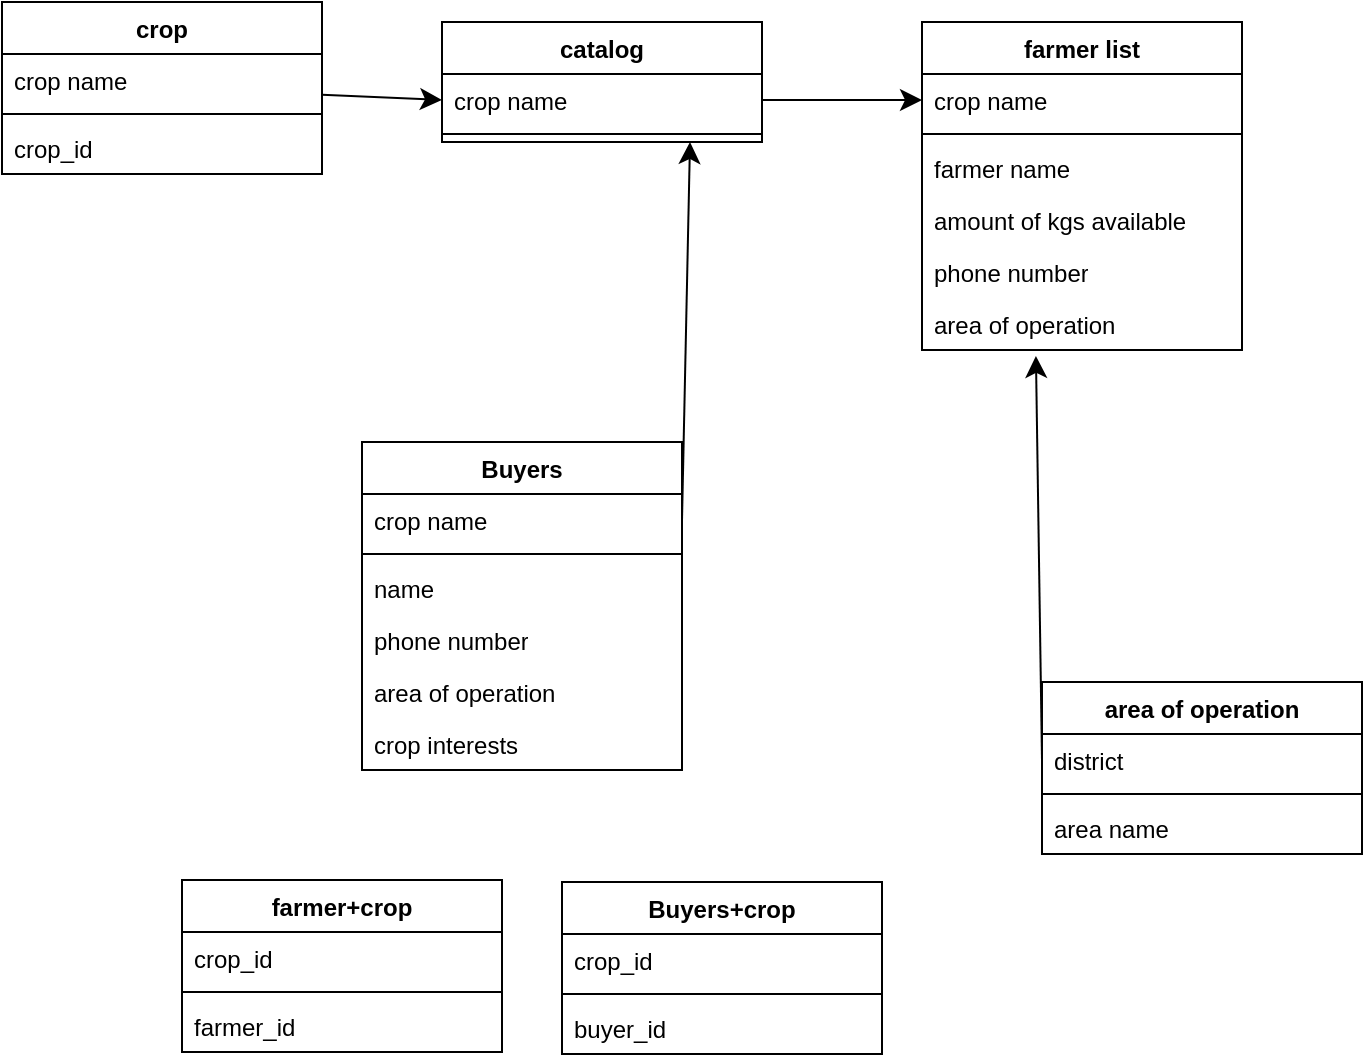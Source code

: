 <mxfile version="26.0.6">
  <diagram id="C5RBs43oDa-KdzZeNtuy" name="Page-1">
    <mxGraphModel dx="1354" dy="690" grid="1" gridSize="10" guides="1" tooltips="1" connect="1" arrows="1" fold="1" page="1" pageScale="1" pageWidth="827" pageHeight="1169" math="0" shadow="0">
      <root>
        <mxCell id="WIyWlLk6GJQsqaUBKTNV-0" />
        <mxCell id="WIyWlLk6GJQsqaUBKTNV-1" parent="WIyWlLk6GJQsqaUBKTNV-0" />
        <mxCell id="BB7S9RoaIjG6SHfwjaQ--17" value="catalog" style="swimlane;fontStyle=1;align=center;verticalAlign=top;childLayout=stackLayout;horizontal=1;startSize=26;horizontalStack=0;resizeParent=1;resizeParentMax=0;resizeLast=0;collapsible=1;marginBottom=0;whiteSpace=wrap;html=1;" parent="WIyWlLk6GJQsqaUBKTNV-1" vertex="1">
          <mxGeometry x="240" y="70" width="160" height="60" as="geometry" />
        </mxCell>
        <mxCell id="BB7S9RoaIjG6SHfwjaQ--18" value="crop name" style="text;strokeColor=none;fillColor=none;align=left;verticalAlign=top;spacingLeft=4;spacingRight=4;overflow=hidden;rotatable=0;points=[[0,0.5],[1,0.5]];portConstraint=eastwest;whiteSpace=wrap;html=1;" parent="BB7S9RoaIjG6SHfwjaQ--17" vertex="1">
          <mxGeometry y="26" width="160" height="26" as="geometry" />
        </mxCell>
        <mxCell id="BB7S9RoaIjG6SHfwjaQ--19" value="" style="line;strokeWidth=1;fillColor=none;align=left;verticalAlign=middle;spacingTop=-1;spacingLeft=3;spacingRight=3;rotatable=0;labelPosition=right;points=[];portConstraint=eastwest;strokeColor=inherit;" parent="BB7S9RoaIjG6SHfwjaQ--17" vertex="1">
          <mxGeometry y="52" width="160" height="8" as="geometry" />
        </mxCell>
        <mxCell id="BB7S9RoaIjG6SHfwjaQ--21" value="farmer list" style="swimlane;fontStyle=1;align=center;verticalAlign=top;childLayout=stackLayout;horizontal=1;startSize=26;horizontalStack=0;resizeParent=1;resizeParentMax=0;resizeLast=0;collapsible=1;marginBottom=0;whiteSpace=wrap;html=1;" parent="WIyWlLk6GJQsqaUBKTNV-1" vertex="1">
          <mxGeometry x="480" y="70" width="160" height="164" as="geometry" />
        </mxCell>
        <mxCell id="BB7S9RoaIjG6SHfwjaQ--22" value="crop name" style="text;strokeColor=none;fillColor=none;align=left;verticalAlign=top;spacingLeft=4;spacingRight=4;overflow=hidden;rotatable=0;points=[[0,0.5],[1,0.5]];portConstraint=eastwest;whiteSpace=wrap;html=1;" parent="BB7S9RoaIjG6SHfwjaQ--21" vertex="1">
          <mxGeometry y="26" width="160" height="26" as="geometry" />
        </mxCell>
        <mxCell id="BB7S9RoaIjG6SHfwjaQ--23" value="" style="line;strokeWidth=1;fillColor=none;align=left;verticalAlign=middle;spacingTop=-1;spacingLeft=3;spacingRight=3;rotatable=0;labelPosition=right;points=[];portConstraint=eastwest;strokeColor=inherit;" parent="BB7S9RoaIjG6SHfwjaQ--21" vertex="1">
          <mxGeometry y="52" width="160" height="8" as="geometry" />
        </mxCell>
        <mxCell id="BB7S9RoaIjG6SHfwjaQ--24" value="farmer name" style="text;strokeColor=none;fillColor=none;align=left;verticalAlign=top;spacingLeft=4;spacingRight=4;overflow=hidden;rotatable=0;points=[[0,0.5],[1,0.5]];portConstraint=eastwest;whiteSpace=wrap;html=1;" parent="BB7S9RoaIjG6SHfwjaQ--21" vertex="1">
          <mxGeometry y="60" width="160" height="26" as="geometry" />
        </mxCell>
        <mxCell id="BB7S9RoaIjG6SHfwjaQ--25" value="amount of kgs available" style="text;strokeColor=none;fillColor=none;align=left;verticalAlign=top;spacingLeft=4;spacingRight=4;overflow=hidden;rotatable=0;points=[[0,0.5],[1,0.5]];portConstraint=eastwest;whiteSpace=wrap;html=1;" parent="BB7S9RoaIjG6SHfwjaQ--21" vertex="1">
          <mxGeometry y="86" width="160" height="26" as="geometry" />
        </mxCell>
        <mxCell id="BB7S9RoaIjG6SHfwjaQ--26" value="phone number" style="text;strokeColor=none;fillColor=none;align=left;verticalAlign=top;spacingLeft=4;spacingRight=4;overflow=hidden;rotatable=0;points=[[0,0.5],[1,0.5]];portConstraint=eastwest;whiteSpace=wrap;html=1;" parent="BB7S9RoaIjG6SHfwjaQ--21" vertex="1">
          <mxGeometry y="112" width="160" height="26" as="geometry" />
        </mxCell>
        <mxCell id="BB7S9RoaIjG6SHfwjaQ--27" value="area of operation" style="text;strokeColor=none;fillColor=none;align=left;verticalAlign=top;spacingLeft=4;spacingRight=4;overflow=hidden;rotatable=0;points=[[0,0.5],[1,0.5]];portConstraint=eastwest;whiteSpace=wrap;html=1;" parent="BB7S9RoaIjG6SHfwjaQ--21" vertex="1">
          <mxGeometry y="138" width="160" height="26" as="geometry" />
        </mxCell>
        <mxCell id="BB7S9RoaIjG6SHfwjaQ--28" style="edgeStyle=none;curved=1;rounded=0;orthogonalLoop=1;jettySize=auto;html=1;exitX=1;exitY=0.5;exitDx=0;exitDy=0;entryX=0;entryY=0.5;entryDx=0;entryDy=0;fontSize=12;startSize=8;endSize=8;" parent="WIyWlLk6GJQsqaUBKTNV-1" source="BB7S9RoaIjG6SHfwjaQ--18" target="BB7S9RoaIjG6SHfwjaQ--22" edge="1">
          <mxGeometry relative="1" as="geometry" />
        </mxCell>
        <mxCell id="BB7S9RoaIjG6SHfwjaQ--29" value="area of operation" style="swimlane;fontStyle=1;align=center;verticalAlign=top;childLayout=stackLayout;horizontal=1;startSize=26;horizontalStack=0;resizeParent=1;resizeParentMax=0;resizeLast=0;collapsible=1;marginBottom=0;whiteSpace=wrap;html=1;" parent="WIyWlLk6GJQsqaUBKTNV-1" vertex="1">
          <mxGeometry x="540" y="400" width="160" height="86" as="geometry" />
        </mxCell>
        <mxCell id="BB7S9RoaIjG6SHfwjaQ--30" value="district" style="text;strokeColor=none;fillColor=none;align=left;verticalAlign=top;spacingLeft=4;spacingRight=4;overflow=hidden;rotatable=0;points=[[0,0.5],[1,0.5]];portConstraint=eastwest;whiteSpace=wrap;html=1;" parent="BB7S9RoaIjG6SHfwjaQ--29" vertex="1">
          <mxGeometry y="26" width="160" height="26" as="geometry" />
        </mxCell>
        <mxCell id="BB7S9RoaIjG6SHfwjaQ--31" value="" style="line;strokeWidth=1;fillColor=none;align=left;verticalAlign=middle;spacingTop=-1;spacingLeft=3;spacingRight=3;rotatable=0;labelPosition=right;points=[];portConstraint=eastwest;strokeColor=inherit;" parent="BB7S9RoaIjG6SHfwjaQ--29" vertex="1">
          <mxGeometry y="52" width="160" height="8" as="geometry" />
        </mxCell>
        <mxCell id="BB7S9RoaIjG6SHfwjaQ--32" value="area name" style="text;strokeColor=none;fillColor=none;align=left;verticalAlign=top;spacingLeft=4;spacingRight=4;overflow=hidden;rotatable=0;points=[[0,0.5],[1,0.5]];portConstraint=eastwest;whiteSpace=wrap;html=1;" parent="BB7S9RoaIjG6SHfwjaQ--29" vertex="1">
          <mxGeometry y="60" width="160" height="26" as="geometry" />
        </mxCell>
        <mxCell id="BB7S9RoaIjG6SHfwjaQ--33" style="edgeStyle=none;curved=1;rounded=0;orthogonalLoop=1;jettySize=auto;html=1;exitX=0;exitY=0.5;exitDx=0;exitDy=0;entryX=0.356;entryY=1.115;entryDx=0;entryDy=0;entryPerimeter=0;fontSize=12;startSize=8;endSize=8;" parent="WIyWlLk6GJQsqaUBKTNV-1" source="BB7S9RoaIjG6SHfwjaQ--30" target="BB7S9RoaIjG6SHfwjaQ--27" edge="1">
          <mxGeometry relative="1" as="geometry" />
        </mxCell>
        <mxCell id="BB7S9RoaIjG6SHfwjaQ--34" value="Buyers" style="swimlane;fontStyle=1;align=center;verticalAlign=top;childLayout=stackLayout;horizontal=1;startSize=26;horizontalStack=0;resizeParent=1;resizeParentMax=0;resizeLast=0;collapsible=1;marginBottom=0;whiteSpace=wrap;html=1;" parent="WIyWlLk6GJQsqaUBKTNV-1" vertex="1">
          <mxGeometry x="200" y="280" width="160" height="164" as="geometry" />
        </mxCell>
        <mxCell id="BB7S9RoaIjG6SHfwjaQ--35" value="crop name" style="text;strokeColor=none;fillColor=none;align=left;verticalAlign=top;spacingLeft=4;spacingRight=4;overflow=hidden;rotatable=0;points=[[0,0.5],[1,0.5]];portConstraint=eastwest;whiteSpace=wrap;html=1;" parent="BB7S9RoaIjG6SHfwjaQ--34" vertex="1">
          <mxGeometry y="26" width="160" height="26" as="geometry" />
        </mxCell>
        <mxCell id="BB7S9RoaIjG6SHfwjaQ--36" value="" style="line;strokeWidth=1;fillColor=none;align=left;verticalAlign=middle;spacingTop=-1;spacingLeft=3;spacingRight=3;rotatable=0;labelPosition=right;points=[];portConstraint=eastwest;strokeColor=inherit;" parent="BB7S9RoaIjG6SHfwjaQ--34" vertex="1">
          <mxGeometry y="52" width="160" height="8" as="geometry" />
        </mxCell>
        <mxCell id="BB7S9RoaIjG6SHfwjaQ--37" value="name" style="text;strokeColor=none;fillColor=none;align=left;verticalAlign=top;spacingLeft=4;spacingRight=4;overflow=hidden;rotatable=0;points=[[0,0.5],[1,0.5]];portConstraint=eastwest;whiteSpace=wrap;html=1;" parent="BB7S9RoaIjG6SHfwjaQ--34" vertex="1">
          <mxGeometry y="60" width="160" height="26" as="geometry" />
        </mxCell>
        <mxCell id="BB7S9RoaIjG6SHfwjaQ--39" value="phone number" style="text;strokeColor=none;fillColor=none;align=left;verticalAlign=top;spacingLeft=4;spacingRight=4;overflow=hidden;rotatable=0;points=[[0,0.5],[1,0.5]];portConstraint=eastwest;whiteSpace=wrap;html=1;" parent="BB7S9RoaIjG6SHfwjaQ--34" vertex="1">
          <mxGeometry y="86" width="160" height="26" as="geometry" />
        </mxCell>
        <mxCell id="BB7S9RoaIjG6SHfwjaQ--40" value="area of operation" style="text;strokeColor=none;fillColor=none;align=left;verticalAlign=top;spacingLeft=4;spacingRight=4;overflow=hidden;rotatable=0;points=[[0,0.5],[1,0.5]];portConstraint=eastwest;whiteSpace=wrap;html=1;" parent="BB7S9RoaIjG6SHfwjaQ--34" vertex="1">
          <mxGeometry y="112" width="160" height="26" as="geometry" />
        </mxCell>
        <mxCell id="BB7S9RoaIjG6SHfwjaQ--41" value="crop interests" style="text;strokeColor=none;fillColor=none;align=left;verticalAlign=top;spacingLeft=4;spacingRight=4;overflow=hidden;rotatable=0;points=[[0,0.5],[1,0.5]];portConstraint=eastwest;whiteSpace=wrap;html=1;" parent="BB7S9RoaIjG6SHfwjaQ--34" vertex="1">
          <mxGeometry y="138" width="160" height="26" as="geometry" />
        </mxCell>
        <mxCell id="BB7S9RoaIjG6SHfwjaQ--42" style="edgeStyle=none;curved=1;rounded=0;orthogonalLoop=1;jettySize=auto;html=1;exitX=1;exitY=0.5;exitDx=0;exitDy=0;entryX=0.775;entryY=1;entryDx=0;entryDy=0;entryPerimeter=0;fontSize=12;startSize=8;endSize=8;" parent="WIyWlLk6GJQsqaUBKTNV-1" source="BB7S9RoaIjG6SHfwjaQ--35" target="BB7S9RoaIjG6SHfwjaQ--19" edge="1">
          <mxGeometry relative="1" as="geometry" />
        </mxCell>
        <mxCell id="42RJVL6Y1-lnQR4DIzH3-7" style="edgeStyle=none;curved=1;rounded=0;orthogonalLoop=1;jettySize=auto;html=1;entryX=0;entryY=0.5;entryDx=0;entryDy=0;fontSize=12;startSize=8;endSize=8;" edge="1" parent="WIyWlLk6GJQsqaUBKTNV-1" source="42RJVL6Y1-lnQR4DIzH3-0" target="BB7S9RoaIjG6SHfwjaQ--18">
          <mxGeometry relative="1" as="geometry" />
        </mxCell>
        <mxCell id="42RJVL6Y1-lnQR4DIzH3-0" value="crop" style="swimlane;fontStyle=1;align=center;verticalAlign=top;childLayout=stackLayout;horizontal=1;startSize=26;horizontalStack=0;resizeParent=1;resizeParentMax=0;resizeLast=0;collapsible=1;marginBottom=0;whiteSpace=wrap;html=1;" vertex="1" parent="WIyWlLk6GJQsqaUBKTNV-1">
          <mxGeometry x="20" y="60" width="160" height="86" as="geometry" />
        </mxCell>
        <mxCell id="42RJVL6Y1-lnQR4DIzH3-1" value="crop name" style="text;strokeColor=none;fillColor=none;align=left;verticalAlign=top;spacingLeft=4;spacingRight=4;overflow=hidden;rotatable=0;points=[[0,0.5],[1,0.5]];portConstraint=eastwest;whiteSpace=wrap;html=1;" vertex="1" parent="42RJVL6Y1-lnQR4DIzH3-0">
          <mxGeometry y="26" width="160" height="26" as="geometry" />
        </mxCell>
        <mxCell id="42RJVL6Y1-lnQR4DIzH3-2" value="" style="line;strokeWidth=1;fillColor=none;align=left;verticalAlign=middle;spacingTop=-1;spacingLeft=3;spacingRight=3;rotatable=0;labelPosition=right;points=[];portConstraint=eastwest;strokeColor=inherit;" vertex="1" parent="42RJVL6Y1-lnQR4DIzH3-0">
          <mxGeometry y="52" width="160" height="8" as="geometry" />
        </mxCell>
        <mxCell id="42RJVL6Y1-lnQR4DIzH3-6" value="crop_id" style="text;strokeColor=none;fillColor=none;align=left;verticalAlign=top;spacingLeft=4;spacingRight=4;overflow=hidden;rotatable=0;points=[[0,0.5],[1,0.5]];portConstraint=eastwest;whiteSpace=wrap;html=1;" vertex="1" parent="42RJVL6Y1-lnQR4DIzH3-0">
          <mxGeometry y="60" width="160" height="26" as="geometry" />
        </mxCell>
        <mxCell id="42RJVL6Y1-lnQR4DIzH3-8" value="Buyers+crop" style="swimlane;fontStyle=1;align=center;verticalAlign=top;childLayout=stackLayout;horizontal=1;startSize=26;horizontalStack=0;resizeParent=1;resizeParentMax=0;resizeLast=0;collapsible=1;marginBottom=0;whiteSpace=wrap;html=1;" vertex="1" parent="WIyWlLk6GJQsqaUBKTNV-1">
          <mxGeometry x="300" y="500" width="160" height="86" as="geometry" />
        </mxCell>
        <mxCell id="42RJVL6Y1-lnQR4DIzH3-9" value="crop_id" style="text;strokeColor=none;fillColor=none;align=left;verticalAlign=top;spacingLeft=4;spacingRight=4;overflow=hidden;rotatable=0;points=[[0,0.5],[1,0.5]];portConstraint=eastwest;whiteSpace=wrap;html=1;" vertex="1" parent="42RJVL6Y1-lnQR4DIzH3-8">
          <mxGeometry y="26" width="160" height="26" as="geometry" />
        </mxCell>
        <mxCell id="42RJVL6Y1-lnQR4DIzH3-10" value="" style="line;strokeWidth=1;fillColor=none;align=left;verticalAlign=middle;spacingTop=-1;spacingLeft=3;spacingRight=3;rotatable=0;labelPosition=right;points=[];portConstraint=eastwest;strokeColor=inherit;" vertex="1" parent="42RJVL6Y1-lnQR4DIzH3-8">
          <mxGeometry y="52" width="160" height="8" as="geometry" />
        </mxCell>
        <mxCell id="42RJVL6Y1-lnQR4DIzH3-11" value="buyer_id" style="text;strokeColor=none;fillColor=none;align=left;verticalAlign=top;spacingLeft=4;spacingRight=4;overflow=hidden;rotatable=0;points=[[0,0.5],[1,0.5]];portConstraint=eastwest;whiteSpace=wrap;html=1;" vertex="1" parent="42RJVL6Y1-lnQR4DIzH3-8">
          <mxGeometry y="60" width="160" height="26" as="geometry" />
        </mxCell>
        <mxCell id="42RJVL6Y1-lnQR4DIzH3-15" value="farmer+crop" style="swimlane;fontStyle=1;align=center;verticalAlign=top;childLayout=stackLayout;horizontal=1;startSize=26;horizontalStack=0;resizeParent=1;resizeParentMax=0;resizeLast=0;collapsible=1;marginBottom=0;whiteSpace=wrap;html=1;" vertex="1" parent="WIyWlLk6GJQsqaUBKTNV-1">
          <mxGeometry x="110" y="499" width="160" height="86" as="geometry" />
        </mxCell>
        <mxCell id="42RJVL6Y1-lnQR4DIzH3-16" value="crop_id" style="text;strokeColor=none;fillColor=none;align=left;verticalAlign=top;spacingLeft=4;spacingRight=4;overflow=hidden;rotatable=0;points=[[0,0.5],[1,0.5]];portConstraint=eastwest;whiteSpace=wrap;html=1;" vertex="1" parent="42RJVL6Y1-lnQR4DIzH3-15">
          <mxGeometry y="26" width="160" height="26" as="geometry" />
        </mxCell>
        <mxCell id="42RJVL6Y1-lnQR4DIzH3-17" value="" style="line;strokeWidth=1;fillColor=none;align=left;verticalAlign=middle;spacingTop=-1;spacingLeft=3;spacingRight=3;rotatable=0;labelPosition=right;points=[];portConstraint=eastwest;strokeColor=inherit;" vertex="1" parent="42RJVL6Y1-lnQR4DIzH3-15">
          <mxGeometry y="52" width="160" height="8" as="geometry" />
        </mxCell>
        <mxCell id="42RJVL6Y1-lnQR4DIzH3-18" value="farmer_id" style="text;strokeColor=none;fillColor=none;align=left;verticalAlign=top;spacingLeft=4;spacingRight=4;overflow=hidden;rotatable=0;points=[[0,0.5],[1,0.5]];portConstraint=eastwest;whiteSpace=wrap;html=1;" vertex="1" parent="42RJVL6Y1-lnQR4DIzH3-15">
          <mxGeometry y="60" width="160" height="26" as="geometry" />
        </mxCell>
      </root>
    </mxGraphModel>
  </diagram>
</mxfile>
